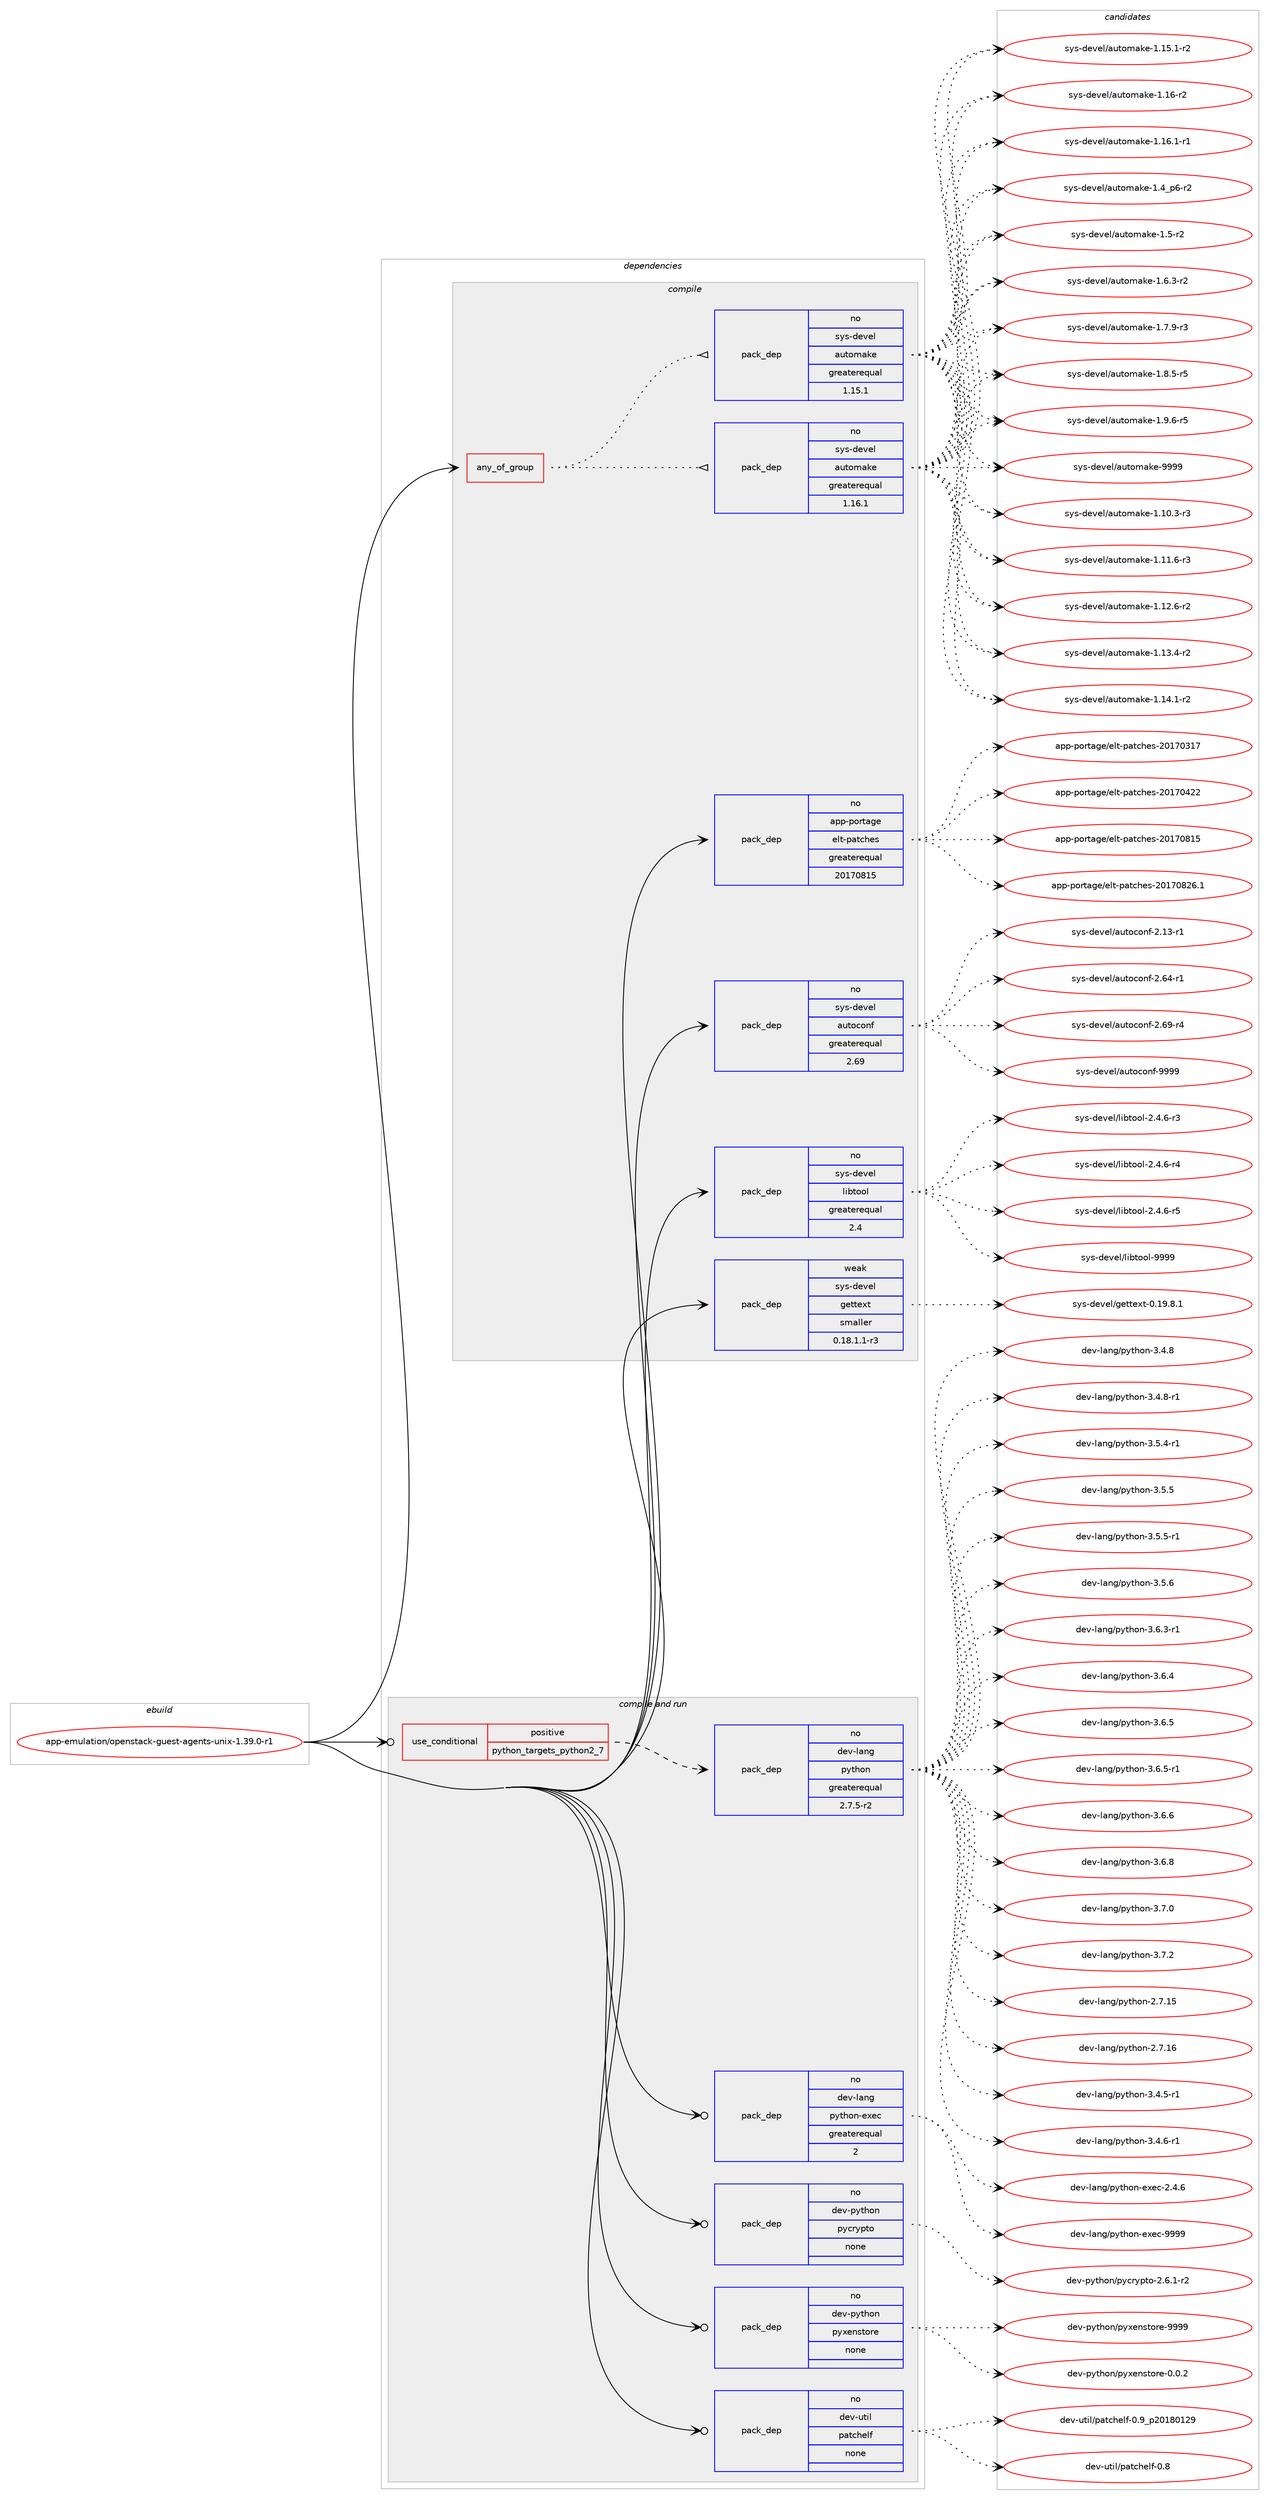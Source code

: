 digraph prolog {

# *************
# Graph options
# *************

newrank=true;
concentrate=true;
compound=true;
graph [rankdir=LR,fontname=Helvetica,fontsize=10,ranksep=1.5];#, ranksep=2.5, nodesep=0.2];
edge  [arrowhead=vee];
node  [fontname=Helvetica,fontsize=10];

# **********
# The ebuild
# **********

subgraph cluster_leftcol {
color=gray;
rank=same;
label=<<i>ebuild</i>>;
id [label="app-emulation/openstack-guest-agents-unix-1.39.0-r1", color=red, width=4, href="../app-emulation/openstack-guest-agents-unix-1.39.0-r1.svg"];
}

# ****************
# The dependencies
# ****************

subgraph cluster_midcol {
color=gray;
label=<<i>dependencies</i>>;
subgraph cluster_compile {
fillcolor="#eeeeee";
style=filled;
label=<<i>compile</i>>;
subgraph any19482 {
dependency1287327 [label=<<TABLE BORDER="0" CELLBORDER="1" CELLSPACING="0" CELLPADDING="4"><TR><TD CELLPADDING="10">any_of_group</TD></TR></TABLE>>, shape=none, color=red];subgraph pack917026 {
dependency1287328 [label=<<TABLE BORDER="0" CELLBORDER="1" CELLSPACING="0" CELLPADDING="4" WIDTH="220"><TR><TD ROWSPAN="6" CELLPADDING="30">pack_dep</TD></TR><TR><TD WIDTH="110">no</TD></TR><TR><TD>sys-devel</TD></TR><TR><TD>automake</TD></TR><TR><TD>greaterequal</TD></TR><TR><TD>1.16.1</TD></TR></TABLE>>, shape=none, color=blue];
}
dependency1287327:e -> dependency1287328:w [weight=20,style="dotted",arrowhead="oinv"];
subgraph pack917027 {
dependency1287329 [label=<<TABLE BORDER="0" CELLBORDER="1" CELLSPACING="0" CELLPADDING="4" WIDTH="220"><TR><TD ROWSPAN="6" CELLPADDING="30">pack_dep</TD></TR><TR><TD WIDTH="110">no</TD></TR><TR><TD>sys-devel</TD></TR><TR><TD>automake</TD></TR><TR><TD>greaterequal</TD></TR><TR><TD>1.15.1</TD></TR></TABLE>>, shape=none, color=blue];
}
dependency1287327:e -> dependency1287329:w [weight=20,style="dotted",arrowhead="oinv"];
}
id:e -> dependency1287327:w [weight=20,style="solid",arrowhead="vee"];
subgraph pack917028 {
dependency1287330 [label=<<TABLE BORDER="0" CELLBORDER="1" CELLSPACING="0" CELLPADDING="4" WIDTH="220"><TR><TD ROWSPAN="6" CELLPADDING="30">pack_dep</TD></TR><TR><TD WIDTH="110">no</TD></TR><TR><TD>app-portage</TD></TR><TR><TD>elt-patches</TD></TR><TR><TD>greaterequal</TD></TR><TR><TD>20170815</TD></TR></TABLE>>, shape=none, color=blue];
}
id:e -> dependency1287330:w [weight=20,style="solid",arrowhead="vee"];
subgraph pack917029 {
dependency1287331 [label=<<TABLE BORDER="0" CELLBORDER="1" CELLSPACING="0" CELLPADDING="4" WIDTH="220"><TR><TD ROWSPAN="6" CELLPADDING="30">pack_dep</TD></TR><TR><TD WIDTH="110">no</TD></TR><TR><TD>sys-devel</TD></TR><TR><TD>autoconf</TD></TR><TR><TD>greaterequal</TD></TR><TR><TD>2.69</TD></TR></TABLE>>, shape=none, color=blue];
}
id:e -> dependency1287331:w [weight=20,style="solid",arrowhead="vee"];
subgraph pack917030 {
dependency1287332 [label=<<TABLE BORDER="0" CELLBORDER="1" CELLSPACING="0" CELLPADDING="4" WIDTH="220"><TR><TD ROWSPAN="6" CELLPADDING="30">pack_dep</TD></TR><TR><TD WIDTH="110">no</TD></TR><TR><TD>sys-devel</TD></TR><TR><TD>libtool</TD></TR><TR><TD>greaterequal</TD></TR><TR><TD>2.4</TD></TR></TABLE>>, shape=none, color=blue];
}
id:e -> dependency1287332:w [weight=20,style="solid",arrowhead="vee"];
subgraph pack917031 {
dependency1287333 [label=<<TABLE BORDER="0" CELLBORDER="1" CELLSPACING="0" CELLPADDING="4" WIDTH="220"><TR><TD ROWSPAN="6" CELLPADDING="30">pack_dep</TD></TR><TR><TD WIDTH="110">weak</TD></TR><TR><TD>sys-devel</TD></TR><TR><TD>gettext</TD></TR><TR><TD>smaller</TD></TR><TR><TD>0.18.1.1-r3</TD></TR></TABLE>>, shape=none, color=blue];
}
id:e -> dependency1287333:w [weight=20,style="solid",arrowhead="vee"];
}
subgraph cluster_compileandrun {
fillcolor="#eeeeee";
style=filled;
label=<<i>compile and run</i>>;
subgraph cond350291 {
dependency1287334 [label=<<TABLE BORDER="0" CELLBORDER="1" CELLSPACING="0" CELLPADDING="4"><TR><TD ROWSPAN="3" CELLPADDING="10">use_conditional</TD></TR><TR><TD>positive</TD></TR><TR><TD>python_targets_python2_7</TD></TR></TABLE>>, shape=none, color=red];
subgraph pack917032 {
dependency1287335 [label=<<TABLE BORDER="0" CELLBORDER="1" CELLSPACING="0" CELLPADDING="4" WIDTH="220"><TR><TD ROWSPAN="6" CELLPADDING="30">pack_dep</TD></TR><TR><TD WIDTH="110">no</TD></TR><TR><TD>dev-lang</TD></TR><TR><TD>python</TD></TR><TR><TD>greaterequal</TD></TR><TR><TD>2.7.5-r2</TD></TR></TABLE>>, shape=none, color=blue];
}
dependency1287334:e -> dependency1287335:w [weight=20,style="dashed",arrowhead="vee"];
}
id:e -> dependency1287334:w [weight=20,style="solid",arrowhead="odotvee"];
subgraph pack917033 {
dependency1287336 [label=<<TABLE BORDER="0" CELLBORDER="1" CELLSPACING="0" CELLPADDING="4" WIDTH="220"><TR><TD ROWSPAN="6" CELLPADDING="30">pack_dep</TD></TR><TR><TD WIDTH="110">no</TD></TR><TR><TD>dev-lang</TD></TR><TR><TD>python-exec</TD></TR><TR><TD>greaterequal</TD></TR><TR><TD>2</TD></TR></TABLE>>, shape=none, color=blue];
}
id:e -> dependency1287336:w [weight=20,style="solid",arrowhead="odotvee"];
subgraph pack917034 {
dependency1287337 [label=<<TABLE BORDER="0" CELLBORDER="1" CELLSPACING="0" CELLPADDING="4" WIDTH="220"><TR><TD ROWSPAN="6" CELLPADDING="30">pack_dep</TD></TR><TR><TD WIDTH="110">no</TD></TR><TR><TD>dev-python</TD></TR><TR><TD>pycrypto</TD></TR><TR><TD>none</TD></TR><TR><TD></TD></TR></TABLE>>, shape=none, color=blue];
}
id:e -> dependency1287337:w [weight=20,style="solid",arrowhead="odotvee"];
subgraph pack917035 {
dependency1287338 [label=<<TABLE BORDER="0" CELLBORDER="1" CELLSPACING="0" CELLPADDING="4" WIDTH="220"><TR><TD ROWSPAN="6" CELLPADDING="30">pack_dep</TD></TR><TR><TD WIDTH="110">no</TD></TR><TR><TD>dev-python</TD></TR><TR><TD>pyxenstore</TD></TR><TR><TD>none</TD></TR><TR><TD></TD></TR></TABLE>>, shape=none, color=blue];
}
id:e -> dependency1287338:w [weight=20,style="solid",arrowhead="odotvee"];
subgraph pack917036 {
dependency1287339 [label=<<TABLE BORDER="0" CELLBORDER="1" CELLSPACING="0" CELLPADDING="4" WIDTH="220"><TR><TD ROWSPAN="6" CELLPADDING="30">pack_dep</TD></TR><TR><TD WIDTH="110">no</TD></TR><TR><TD>dev-util</TD></TR><TR><TD>patchelf</TD></TR><TR><TD>none</TD></TR><TR><TD></TD></TR></TABLE>>, shape=none, color=blue];
}
id:e -> dependency1287339:w [weight=20,style="solid",arrowhead="odotvee"];
}
subgraph cluster_run {
fillcolor="#eeeeee";
style=filled;
label=<<i>run</i>>;
}
}

# **************
# The candidates
# **************

subgraph cluster_choices {
rank=same;
color=gray;
label=<<i>candidates</i>>;

subgraph choice917026 {
color=black;
nodesep=1;
choice11512111545100101118101108479711711611110997107101454946494846514511451 [label="sys-devel/automake-1.10.3-r3", color=red, width=4,href="../sys-devel/automake-1.10.3-r3.svg"];
choice11512111545100101118101108479711711611110997107101454946494946544511451 [label="sys-devel/automake-1.11.6-r3", color=red, width=4,href="../sys-devel/automake-1.11.6-r3.svg"];
choice11512111545100101118101108479711711611110997107101454946495046544511450 [label="sys-devel/automake-1.12.6-r2", color=red, width=4,href="../sys-devel/automake-1.12.6-r2.svg"];
choice11512111545100101118101108479711711611110997107101454946495146524511450 [label="sys-devel/automake-1.13.4-r2", color=red, width=4,href="../sys-devel/automake-1.13.4-r2.svg"];
choice11512111545100101118101108479711711611110997107101454946495246494511450 [label="sys-devel/automake-1.14.1-r2", color=red, width=4,href="../sys-devel/automake-1.14.1-r2.svg"];
choice11512111545100101118101108479711711611110997107101454946495346494511450 [label="sys-devel/automake-1.15.1-r2", color=red, width=4,href="../sys-devel/automake-1.15.1-r2.svg"];
choice1151211154510010111810110847971171161111099710710145494649544511450 [label="sys-devel/automake-1.16-r2", color=red, width=4,href="../sys-devel/automake-1.16-r2.svg"];
choice11512111545100101118101108479711711611110997107101454946495446494511449 [label="sys-devel/automake-1.16.1-r1", color=red, width=4,href="../sys-devel/automake-1.16.1-r1.svg"];
choice115121115451001011181011084797117116111109971071014549465295112544511450 [label="sys-devel/automake-1.4_p6-r2", color=red, width=4,href="../sys-devel/automake-1.4_p6-r2.svg"];
choice11512111545100101118101108479711711611110997107101454946534511450 [label="sys-devel/automake-1.5-r2", color=red, width=4,href="../sys-devel/automake-1.5-r2.svg"];
choice115121115451001011181011084797117116111109971071014549465446514511450 [label="sys-devel/automake-1.6.3-r2", color=red, width=4,href="../sys-devel/automake-1.6.3-r2.svg"];
choice115121115451001011181011084797117116111109971071014549465546574511451 [label="sys-devel/automake-1.7.9-r3", color=red, width=4,href="../sys-devel/automake-1.7.9-r3.svg"];
choice115121115451001011181011084797117116111109971071014549465646534511453 [label="sys-devel/automake-1.8.5-r5", color=red, width=4,href="../sys-devel/automake-1.8.5-r5.svg"];
choice115121115451001011181011084797117116111109971071014549465746544511453 [label="sys-devel/automake-1.9.6-r5", color=red, width=4,href="../sys-devel/automake-1.9.6-r5.svg"];
choice115121115451001011181011084797117116111109971071014557575757 [label="sys-devel/automake-9999", color=red, width=4,href="../sys-devel/automake-9999.svg"];
dependency1287328:e -> choice11512111545100101118101108479711711611110997107101454946494846514511451:w [style=dotted,weight="100"];
dependency1287328:e -> choice11512111545100101118101108479711711611110997107101454946494946544511451:w [style=dotted,weight="100"];
dependency1287328:e -> choice11512111545100101118101108479711711611110997107101454946495046544511450:w [style=dotted,weight="100"];
dependency1287328:e -> choice11512111545100101118101108479711711611110997107101454946495146524511450:w [style=dotted,weight="100"];
dependency1287328:e -> choice11512111545100101118101108479711711611110997107101454946495246494511450:w [style=dotted,weight="100"];
dependency1287328:e -> choice11512111545100101118101108479711711611110997107101454946495346494511450:w [style=dotted,weight="100"];
dependency1287328:e -> choice1151211154510010111810110847971171161111099710710145494649544511450:w [style=dotted,weight="100"];
dependency1287328:e -> choice11512111545100101118101108479711711611110997107101454946495446494511449:w [style=dotted,weight="100"];
dependency1287328:e -> choice115121115451001011181011084797117116111109971071014549465295112544511450:w [style=dotted,weight="100"];
dependency1287328:e -> choice11512111545100101118101108479711711611110997107101454946534511450:w [style=dotted,weight="100"];
dependency1287328:e -> choice115121115451001011181011084797117116111109971071014549465446514511450:w [style=dotted,weight="100"];
dependency1287328:e -> choice115121115451001011181011084797117116111109971071014549465546574511451:w [style=dotted,weight="100"];
dependency1287328:e -> choice115121115451001011181011084797117116111109971071014549465646534511453:w [style=dotted,weight="100"];
dependency1287328:e -> choice115121115451001011181011084797117116111109971071014549465746544511453:w [style=dotted,weight="100"];
dependency1287328:e -> choice115121115451001011181011084797117116111109971071014557575757:w [style=dotted,weight="100"];
}
subgraph choice917027 {
color=black;
nodesep=1;
choice11512111545100101118101108479711711611110997107101454946494846514511451 [label="sys-devel/automake-1.10.3-r3", color=red, width=4,href="../sys-devel/automake-1.10.3-r3.svg"];
choice11512111545100101118101108479711711611110997107101454946494946544511451 [label="sys-devel/automake-1.11.6-r3", color=red, width=4,href="../sys-devel/automake-1.11.6-r3.svg"];
choice11512111545100101118101108479711711611110997107101454946495046544511450 [label="sys-devel/automake-1.12.6-r2", color=red, width=4,href="../sys-devel/automake-1.12.6-r2.svg"];
choice11512111545100101118101108479711711611110997107101454946495146524511450 [label="sys-devel/automake-1.13.4-r2", color=red, width=4,href="../sys-devel/automake-1.13.4-r2.svg"];
choice11512111545100101118101108479711711611110997107101454946495246494511450 [label="sys-devel/automake-1.14.1-r2", color=red, width=4,href="../sys-devel/automake-1.14.1-r2.svg"];
choice11512111545100101118101108479711711611110997107101454946495346494511450 [label="sys-devel/automake-1.15.1-r2", color=red, width=4,href="../sys-devel/automake-1.15.1-r2.svg"];
choice1151211154510010111810110847971171161111099710710145494649544511450 [label="sys-devel/automake-1.16-r2", color=red, width=4,href="../sys-devel/automake-1.16-r2.svg"];
choice11512111545100101118101108479711711611110997107101454946495446494511449 [label="sys-devel/automake-1.16.1-r1", color=red, width=4,href="../sys-devel/automake-1.16.1-r1.svg"];
choice115121115451001011181011084797117116111109971071014549465295112544511450 [label="sys-devel/automake-1.4_p6-r2", color=red, width=4,href="../sys-devel/automake-1.4_p6-r2.svg"];
choice11512111545100101118101108479711711611110997107101454946534511450 [label="sys-devel/automake-1.5-r2", color=red, width=4,href="../sys-devel/automake-1.5-r2.svg"];
choice115121115451001011181011084797117116111109971071014549465446514511450 [label="sys-devel/automake-1.6.3-r2", color=red, width=4,href="../sys-devel/automake-1.6.3-r2.svg"];
choice115121115451001011181011084797117116111109971071014549465546574511451 [label="sys-devel/automake-1.7.9-r3", color=red, width=4,href="../sys-devel/automake-1.7.9-r3.svg"];
choice115121115451001011181011084797117116111109971071014549465646534511453 [label="sys-devel/automake-1.8.5-r5", color=red, width=4,href="../sys-devel/automake-1.8.5-r5.svg"];
choice115121115451001011181011084797117116111109971071014549465746544511453 [label="sys-devel/automake-1.9.6-r5", color=red, width=4,href="../sys-devel/automake-1.9.6-r5.svg"];
choice115121115451001011181011084797117116111109971071014557575757 [label="sys-devel/automake-9999", color=red, width=4,href="../sys-devel/automake-9999.svg"];
dependency1287329:e -> choice11512111545100101118101108479711711611110997107101454946494846514511451:w [style=dotted,weight="100"];
dependency1287329:e -> choice11512111545100101118101108479711711611110997107101454946494946544511451:w [style=dotted,weight="100"];
dependency1287329:e -> choice11512111545100101118101108479711711611110997107101454946495046544511450:w [style=dotted,weight="100"];
dependency1287329:e -> choice11512111545100101118101108479711711611110997107101454946495146524511450:w [style=dotted,weight="100"];
dependency1287329:e -> choice11512111545100101118101108479711711611110997107101454946495246494511450:w [style=dotted,weight="100"];
dependency1287329:e -> choice11512111545100101118101108479711711611110997107101454946495346494511450:w [style=dotted,weight="100"];
dependency1287329:e -> choice1151211154510010111810110847971171161111099710710145494649544511450:w [style=dotted,weight="100"];
dependency1287329:e -> choice11512111545100101118101108479711711611110997107101454946495446494511449:w [style=dotted,weight="100"];
dependency1287329:e -> choice115121115451001011181011084797117116111109971071014549465295112544511450:w [style=dotted,weight="100"];
dependency1287329:e -> choice11512111545100101118101108479711711611110997107101454946534511450:w [style=dotted,weight="100"];
dependency1287329:e -> choice115121115451001011181011084797117116111109971071014549465446514511450:w [style=dotted,weight="100"];
dependency1287329:e -> choice115121115451001011181011084797117116111109971071014549465546574511451:w [style=dotted,weight="100"];
dependency1287329:e -> choice115121115451001011181011084797117116111109971071014549465646534511453:w [style=dotted,weight="100"];
dependency1287329:e -> choice115121115451001011181011084797117116111109971071014549465746544511453:w [style=dotted,weight="100"];
dependency1287329:e -> choice115121115451001011181011084797117116111109971071014557575757:w [style=dotted,weight="100"];
}
subgraph choice917028 {
color=black;
nodesep=1;
choice97112112451121111141169710310147101108116451129711699104101115455048495548514955 [label="app-portage/elt-patches-20170317", color=red, width=4,href="../app-portage/elt-patches-20170317.svg"];
choice97112112451121111141169710310147101108116451129711699104101115455048495548525050 [label="app-portage/elt-patches-20170422", color=red, width=4,href="../app-portage/elt-patches-20170422.svg"];
choice97112112451121111141169710310147101108116451129711699104101115455048495548564953 [label="app-portage/elt-patches-20170815", color=red, width=4,href="../app-portage/elt-patches-20170815.svg"];
choice971121124511211111411697103101471011081164511297116991041011154550484955485650544649 [label="app-portage/elt-patches-20170826.1", color=red, width=4,href="../app-portage/elt-patches-20170826.1.svg"];
dependency1287330:e -> choice97112112451121111141169710310147101108116451129711699104101115455048495548514955:w [style=dotted,weight="100"];
dependency1287330:e -> choice97112112451121111141169710310147101108116451129711699104101115455048495548525050:w [style=dotted,weight="100"];
dependency1287330:e -> choice97112112451121111141169710310147101108116451129711699104101115455048495548564953:w [style=dotted,weight="100"];
dependency1287330:e -> choice971121124511211111411697103101471011081164511297116991041011154550484955485650544649:w [style=dotted,weight="100"];
}
subgraph choice917029 {
color=black;
nodesep=1;
choice1151211154510010111810110847971171161119911111010245504649514511449 [label="sys-devel/autoconf-2.13-r1", color=red, width=4,href="../sys-devel/autoconf-2.13-r1.svg"];
choice1151211154510010111810110847971171161119911111010245504654524511449 [label="sys-devel/autoconf-2.64-r1", color=red, width=4,href="../sys-devel/autoconf-2.64-r1.svg"];
choice1151211154510010111810110847971171161119911111010245504654574511452 [label="sys-devel/autoconf-2.69-r4", color=red, width=4,href="../sys-devel/autoconf-2.69-r4.svg"];
choice115121115451001011181011084797117116111991111101024557575757 [label="sys-devel/autoconf-9999", color=red, width=4,href="../sys-devel/autoconf-9999.svg"];
dependency1287331:e -> choice1151211154510010111810110847971171161119911111010245504649514511449:w [style=dotted,weight="100"];
dependency1287331:e -> choice1151211154510010111810110847971171161119911111010245504654524511449:w [style=dotted,weight="100"];
dependency1287331:e -> choice1151211154510010111810110847971171161119911111010245504654574511452:w [style=dotted,weight="100"];
dependency1287331:e -> choice115121115451001011181011084797117116111991111101024557575757:w [style=dotted,weight="100"];
}
subgraph choice917030 {
color=black;
nodesep=1;
choice1151211154510010111810110847108105981161111111084550465246544511451 [label="sys-devel/libtool-2.4.6-r3", color=red, width=4,href="../sys-devel/libtool-2.4.6-r3.svg"];
choice1151211154510010111810110847108105981161111111084550465246544511452 [label="sys-devel/libtool-2.4.6-r4", color=red, width=4,href="../sys-devel/libtool-2.4.6-r4.svg"];
choice1151211154510010111810110847108105981161111111084550465246544511453 [label="sys-devel/libtool-2.4.6-r5", color=red, width=4,href="../sys-devel/libtool-2.4.6-r5.svg"];
choice1151211154510010111810110847108105981161111111084557575757 [label="sys-devel/libtool-9999", color=red, width=4,href="../sys-devel/libtool-9999.svg"];
dependency1287332:e -> choice1151211154510010111810110847108105981161111111084550465246544511451:w [style=dotted,weight="100"];
dependency1287332:e -> choice1151211154510010111810110847108105981161111111084550465246544511452:w [style=dotted,weight="100"];
dependency1287332:e -> choice1151211154510010111810110847108105981161111111084550465246544511453:w [style=dotted,weight="100"];
dependency1287332:e -> choice1151211154510010111810110847108105981161111111084557575757:w [style=dotted,weight="100"];
}
subgraph choice917031 {
color=black;
nodesep=1;
choice1151211154510010111810110847103101116116101120116454846495746564649 [label="sys-devel/gettext-0.19.8.1", color=red, width=4,href="../sys-devel/gettext-0.19.8.1.svg"];
dependency1287333:e -> choice1151211154510010111810110847103101116116101120116454846495746564649:w [style=dotted,weight="100"];
}
subgraph choice917032 {
color=black;
nodesep=1;
choice10010111845108971101034711212111610411111045504655464953 [label="dev-lang/python-2.7.15", color=red, width=4,href="../dev-lang/python-2.7.15.svg"];
choice10010111845108971101034711212111610411111045504655464954 [label="dev-lang/python-2.7.16", color=red, width=4,href="../dev-lang/python-2.7.16.svg"];
choice1001011184510897110103471121211161041111104551465246534511449 [label="dev-lang/python-3.4.5-r1", color=red, width=4,href="../dev-lang/python-3.4.5-r1.svg"];
choice1001011184510897110103471121211161041111104551465246544511449 [label="dev-lang/python-3.4.6-r1", color=red, width=4,href="../dev-lang/python-3.4.6-r1.svg"];
choice100101118451089711010347112121116104111110455146524656 [label="dev-lang/python-3.4.8", color=red, width=4,href="../dev-lang/python-3.4.8.svg"];
choice1001011184510897110103471121211161041111104551465246564511449 [label="dev-lang/python-3.4.8-r1", color=red, width=4,href="../dev-lang/python-3.4.8-r1.svg"];
choice1001011184510897110103471121211161041111104551465346524511449 [label="dev-lang/python-3.5.4-r1", color=red, width=4,href="../dev-lang/python-3.5.4-r1.svg"];
choice100101118451089711010347112121116104111110455146534653 [label="dev-lang/python-3.5.5", color=red, width=4,href="../dev-lang/python-3.5.5.svg"];
choice1001011184510897110103471121211161041111104551465346534511449 [label="dev-lang/python-3.5.5-r1", color=red, width=4,href="../dev-lang/python-3.5.5-r1.svg"];
choice100101118451089711010347112121116104111110455146534654 [label="dev-lang/python-3.5.6", color=red, width=4,href="../dev-lang/python-3.5.6.svg"];
choice1001011184510897110103471121211161041111104551465446514511449 [label="dev-lang/python-3.6.3-r1", color=red, width=4,href="../dev-lang/python-3.6.3-r1.svg"];
choice100101118451089711010347112121116104111110455146544652 [label="dev-lang/python-3.6.4", color=red, width=4,href="../dev-lang/python-3.6.4.svg"];
choice100101118451089711010347112121116104111110455146544653 [label="dev-lang/python-3.6.5", color=red, width=4,href="../dev-lang/python-3.6.5.svg"];
choice1001011184510897110103471121211161041111104551465446534511449 [label="dev-lang/python-3.6.5-r1", color=red, width=4,href="../dev-lang/python-3.6.5-r1.svg"];
choice100101118451089711010347112121116104111110455146544654 [label="dev-lang/python-3.6.6", color=red, width=4,href="../dev-lang/python-3.6.6.svg"];
choice100101118451089711010347112121116104111110455146544656 [label="dev-lang/python-3.6.8", color=red, width=4,href="../dev-lang/python-3.6.8.svg"];
choice100101118451089711010347112121116104111110455146554648 [label="dev-lang/python-3.7.0", color=red, width=4,href="../dev-lang/python-3.7.0.svg"];
choice100101118451089711010347112121116104111110455146554650 [label="dev-lang/python-3.7.2", color=red, width=4,href="../dev-lang/python-3.7.2.svg"];
dependency1287335:e -> choice10010111845108971101034711212111610411111045504655464953:w [style=dotted,weight="100"];
dependency1287335:e -> choice10010111845108971101034711212111610411111045504655464954:w [style=dotted,weight="100"];
dependency1287335:e -> choice1001011184510897110103471121211161041111104551465246534511449:w [style=dotted,weight="100"];
dependency1287335:e -> choice1001011184510897110103471121211161041111104551465246544511449:w [style=dotted,weight="100"];
dependency1287335:e -> choice100101118451089711010347112121116104111110455146524656:w [style=dotted,weight="100"];
dependency1287335:e -> choice1001011184510897110103471121211161041111104551465246564511449:w [style=dotted,weight="100"];
dependency1287335:e -> choice1001011184510897110103471121211161041111104551465346524511449:w [style=dotted,weight="100"];
dependency1287335:e -> choice100101118451089711010347112121116104111110455146534653:w [style=dotted,weight="100"];
dependency1287335:e -> choice1001011184510897110103471121211161041111104551465346534511449:w [style=dotted,weight="100"];
dependency1287335:e -> choice100101118451089711010347112121116104111110455146534654:w [style=dotted,weight="100"];
dependency1287335:e -> choice1001011184510897110103471121211161041111104551465446514511449:w [style=dotted,weight="100"];
dependency1287335:e -> choice100101118451089711010347112121116104111110455146544652:w [style=dotted,weight="100"];
dependency1287335:e -> choice100101118451089711010347112121116104111110455146544653:w [style=dotted,weight="100"];
dependency1287335:e -> choice1001011184510897110103471121211161041111104551465446534511449:w [style=dotted,weight="100"];
dependency1287335:e -> choice100101118451089711010347112121116104111110455146544654:w [style=dotted,weight="100"];
dependency1287335:e -> choice100101118451089711010347112121116104111110455146544656:w [style=dotted,weight="100"];
dependency1287335:e -> choice100101118451089711010347112121116104111110455146554648:w [style=dotted,weight="100"];
dependency1287335:e -> choice100101118451089711010347112121116104111110455146554650:w [style=dotted,weight="100"];
}
subgraph choice917033 {
color=black;
nodesep=1;
choice1001011184510897110103471121211161041111104510112010199455046524654 [label="dev-lang/python-exec-2.4.6", color=red, width=4,href="../dev-lang/python-exec-2.4.6.svg"];
choice10010111845108971101034711212111610411111045101120101994557575757 [label="dev-lang/python-exec-9999", color=red, width=4,href="../dev-lang/python-exec-9999.svg"];
dependency1287336:e -> choice1001011184510897110103471121211161041111104510112010199455046524654:w [style=dotted,weight="100"];
dependency1287336:e -> choice10010111845108971101034711212111610411111045101120101994557575757:w [style=dotted,weight="100"];
}
subgraph choice917034 {
color=black;
nodesep=1;
choice1001011184511212111610411111047112121991141211121161114550465446494511450 [label="dev-python/pycrypto-2.6.1-r2", color=red, width=4,href="../dev-python/pycrypto-2.6.1-r2.svg"];
dependency1287337:e -> choice1001011184511212111610411111047112121991141211121161114550465446494511450:w [style=dotted,weight="100"];
}
subgraph choice917035 {
color=black;
nodesep=1;
choice1001011184511212111610411111047112121120101110115116111114101454846484650 [label="dev-python/pyxenstore-0.0.2", color=red, width=4,href="../dev-python/pyxenstore-0.0.2.svg"];
choice10010111845112121116104111110471121211201011101151161111141014557575757 [label="dev-python/pyxenstore-9999", color=red, width=4,href="../dev-python/pyxenstore-9999.svg"];
dependency1287338:e -> choice1001011184511212111610411111047112121120101110115116111114101454846484650:w [style=dotted,weight="100"];
dependency1287338:e -> choice10010111845112121116104111110471121211201011101151161111141014557575757:w [style=dotted,weight="100"];
}
subgraph choice917036 {
color=black;
nodesep=1;
choice1001011184511711610510847112971169910410110810245484656 [label="dev-util/patchelf-0.8", color=red, width=4,href="../dev-util/patchelf-0.8.svg"];
choice1001011184511711610510847112971169910410110810245484657951125048495648495057 [label="dev-util/patchelf-0.9_p20180129", color=red, width=4,href="../dev-util/patchelf-0.9_p20180129.svg"];
dependency1287339:e -> choice1001011184511711610510847112971169910410110810245484656:w [style=dotted,weight="100"];
dependency1287339:e -> choice1001011184511711610510847112971169910410110810245484657951125048495648495057:w [style=dotted,weight="100"];
}
}

}

